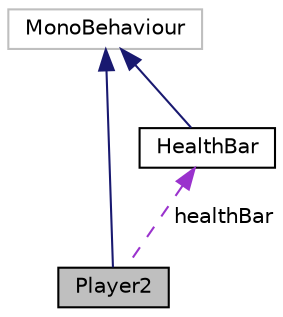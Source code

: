 digraph "Player2"
{
 // LATEX_PDF_SIZE
  edge [fontname="Helvetica",fontsize="10",labelfontname="Helvetica",labelfontsize="10"];
  node [fontname="Helvetica",fontsize="10",shape=record];
  Node1 [label="Player2",height=0.2,width=0.4,color="black", fillcolor="grey75", style="filled", fontcolor="black",tooltip="Klasa, która odpowiada za obsługę gracza i jego interfejsu"];
  Node2 -> Node1 [dir="back",color="midnightblue",fontsize="10",style="solid",fontname="Helvetica"];
  Node2 [label="MonoBehaviour",height=0.2,width=0.4,color="grey75", fillcolor="white", style="filled",tooltip=" "];
  Node3 -> Node1 [dir="back",color="darkorchid3",fontsize="10",style="dashed",label=" healthBar" ,fontname="Helvetica"];
  Node3 [label="HealthBar",height=0.2,width=0.4,color="black", fillcolor="white", style="filled",URL="$classHealthBar.html",tooltip="Klasa, która odpowiada za obsługę paska zdrowia"];
  Node2 -> Node3 [dir="back",color="midnightblue",fontsize="10",style="solid",fontname="Helvetica"];
}
